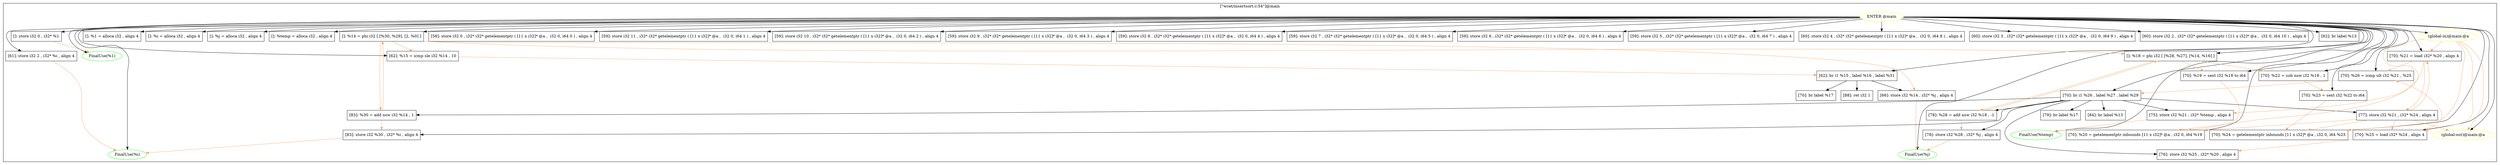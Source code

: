 digraph {
    subgraph cluster_3 {
        graph [label="[\"wcet/insertsort.c:54\"]@main"];
        -4611686018427387900 [label="(global-out)@main:@a"
                             ,color=yellow];
        -4611686018427387897 [label="FinalUse(%1)"
                             ,color=green];
        -4611686018427387896 [label="FinalUse(%i)"
                             ,color=green];
        -4611686018427387895 [label="FinalUse(%j)"
                             ,color=green];
        -4611686018427387894 [label="FinalUse(%temp)"
                             ,color=green];
        3 [label="ENTER @main"
          ,color=yellow];
        6 [label="[]: %1 = alloca i32 , align 4"
          ,shape=box];
        7 [label="[]: %i = alloca i32 , align 4"
          ,shape=box];
        8 [label="[]: %j = alloca i32 , align 4"
          ,shape=box];
        9 [label="[]: %temp = alloca i32 , align 4"
          ,shape=box];
        11 [label="[]: store i32 0 , i32* %1"
           ,shape=box];
        15 [label="[58]: store i32 0 , i32* i32* getelementptr ( [11 x i32]* @a ,  i32 0, i64 0 ) , align 4"
           ,shape=box];
        20 [label="[59]: store i32 11 , i32* i32* getelementptr ( [11 x i32]* @a ,  i32 0, i64 1 ) , align 4"
           ,shape=box];
        25 [label="[59]: store i32 10 , i32* i32* getelementptr ( [11 x i32]* @a ,  i32 0, i64 2 ) , align 4"
           ,shape=box];
        30 [label="[59]: store i32 9 , i32* i32* getelementptr ( [11 x i32]* @a ,  i32 0, i64 3 ) , align 4"
           ,shape=box];
        35 [label="[59]: store i32 8 , i32* i32* getelementptr ( [11 x i32]* @a ,  i32 0, i64 4 ) , align 4"
           ,shape=box];
        40 [label="[59]: store i32 7 , i32* i32* getelementptr ( [11 x i32]* @a ,  i32 0, i64 5 ) , align 4"
           ,shape=box];
        45 [label="[59]: store i32 6 , i32* i32* getelementptr ( [11 x i32]* @a ,  i32 0, i64 6 ) , align 4"
           ,shape=box];
        50 [label="[59]: store i32 5 , i32* i32* getelementptr ( [11 x i32]* @a ,  i32 0, i64 7 ) , align 4"
           ,shape=box];
        55 [label="[60]: store i32 4 , i32* i32* getelementptr ( [11 x i32]* @a ,  i32 0, i64 8 ) , align 4"
           ,shape=box];
        60 [label="[60]: store i32 3 , i32* i32* getelementptr ( [11 x i32]* @a ,  i32 0, i64 9 ) , align 4"
           ,shape=box];
        65 [label="[60]: store i32 2 , i32* i32* getelementptr ( [11 x i32]* @a ,  i32 0, i64 10 ) , align 4"
           ,shape=box];
        66 [label="[61]: store i32 2 , i32* %i , align 4"
           ,shape=box];
        67 [label="[62]: br label %13"
           ,shape=box];
        69 [label="[]: %14 = phi i32 [ [%30, %29], [2, %0] ]"
           ,shape=box];
        70 [label="[62]: %15 = icmp sle i32 %14 , 10"
           ,shape=box];
        71 [label="[62]: br i1 %15 , label %16 , label %31"
           ,shape=box];
        73 [label="[66]: store i32 %14 , i32* %j , align 4"
           ,shape=box];
        74 [label="[70]: br label %17"
           ,shape=box];
        76 [label="[]: %18 = phi i32 [ [%28, %27], [%14, %16] ]"
           ,shape=box];
        77 [label="[70]: %19 = sext i32 %18 to i64"
           ,shape=box];
        78 [label="[70]: %20 = getelementptr inbounds [11 x i32]* @a , i32 0, i64 %19"
           ,shape=box];
        79 [label="[70]: %21 = load i32* %20 , align 4"
           ,shape=box];
        80 [label="[70]: %22 = sub nsw i32 %18 , 1"
           ,shape=box];
        81 [label="[70]: %23 = sext i32 %22 to i64"
           ,shape=box];
        82 [label="[70]: %24 = getelementptr inbounds [11 x i32]* @a , i32 0, i64 %23"
           ,shape=box];
        83 [label="[70]: %25 = load i32* %24 , align 4"
           ,shape=box];
        84 [label="[70]: %26 = icmp ult i32 %21 , %25"
           ,shape=box];
        85 [label="[70]: br i1 %26 , label %27 , label %29"
           ,shape=box];
        87 [label="[75]: store i32 %21 , i32* %temp , align 4"
           ,shape=box];
        88 [label="[76]: store i32 %25 , i32* %20 , align 4"
           ,shape=box];
        89 [label="[77]: store i32 %21 , i32* %24 , align 4"
           ,shape=box];
        91 [label="[78]: %28 = add nsw i32 %18 , -1"
           ,shape=box];
        92 [label="[78]: store i32 %28 , i32* %j , align 4"
           ,shape=box];
        93 [label="[79]: br label %17"
           ,shape=box];
        95 [label="[83]: %30 = add nsw i32 %14 , 1"
           ,shape=box];
        96 [label="[83]: store i32 %30 , i32* %i , align 4"
           ,shape=box];
        97 [label="[84]: br label %13"
           ,shape=box];
        99 [label="[88]: ret i32 1"
           ,shape=box];
        4611686018427387900 [label="(global-in)@main:@a"
                            ,color=yellow];
    }
    3 -> -4611686018427387900 [color=black];
    3 -> -4611686018427387897 [color=black];
    3 -> -4611686018427387896 [color=black];
    3 -> -4611686018427387895 [color=black];
    3 -> -4611686018427387894 [color=black];
    3 -> 6 [color=black];
    3 -> 7 [color=black];
    3 -> 8 [color=black];
    3 -> 9 [color=black];
    3 -> 11 [color=black];
    3 -> 15 [color=black];
    3 -> 20 [color=black];
    3 -> 25 [color=black];
    3 -> 30 [color=black];
    3 -> 35 [color=black];
    3 -> 40 [color=black];
    3 -> 45 [color=black];
    3 -> 50 [color=black];
    3 -> 55 [color=black];
    3 -> 60 [color=black];
    3 -> 65 [color=black];
    3 -> 66 [color=black];
    3 -> 67 [color=black];
    3 -> 69 [color=black];
    3 -> 70 [color=black];
    3 -> 71 [color=black];
    3 -> 76 [color=black];
    3 -> 77 [color=black];
    3 -> 78 [color=black];
    3 -> 79 [color=black];
    3 -> 80 [color=black];
    3 -> 81 [color=black];
    3 -> 82 [color=black];
    3 -> 83 [color=black];
    3 -> 84 [color=black];
    3 -> 85 [color=black];
    3 -> 4611686018427387900 [color=black];
    11 -> -4611686018427387897 [color=sandybrown];
    66 -> -4611686018427387896 [color=sandybrown];
    69 -> 70 [color=sandybrown];
    69 -> 73 [color=sandybrown];
    69 -> 76 [color=sandybrown];
    69 -> 95 [color=sandybrown];
    70 -> 71 [color=sandybrown];
    71 -> 73 [color=black];
    71 -> 74 [color=black];
    71 -> 99 [color=black];
    73 -> -4611686018427387895 [color=sandybrown];
    76 -> 77 [color=sandybrown];
    76 -> 80 [color=sandybrown];
    76 -> 91 [color=sandybrown];
    77 -> 78 [color=sandybrown];
    79 -> 84 [color=sandybrown];
    79 -> 87 [color=sandybrown];
    79 -> 89 [color=sandybrown];
    80 -> 81 [color=sandybrown];
    81 -> 82 [color=sandybrown];
    83 -> 84 [color=sandybrown];
    83 -> 88 [color=sandybrown];
    84 -> 85 [color=sandybrown];
    85 -> 87 [color=black];
    85 -> 88 [color=black];
    85 -> 89 [color=black];
    85 -> 91 [color=black];
    85 -> 92 [color=black];
    85 -> 93 [color=black];
    85 -> 95 [color=black];
    85 -> 96 [color=black];
    85 -> 97 [color=black];
    87 -> -4611686018427387894 [color=sandybrown];
    89 -> -4611686018427387900 [color=sandybrown];
    89 -> 78 [color=sandybrown];
    89 -> 79 [color=sandybrown];
    89 -> 82 [color=sandybrown];
    89 -> 83 [color=sandybrown];
    91 -> 76 [color=sandybrown];
    91 -> 92 [color=sandybrown];
    92 -> -4611686018427387895 [color=sandybrown];
    95 -> 69 [color=sandybrown];
    95 -> 96 [color=sandybrown];
    96 -> -4611686018427387896 [color=sandybrown];
    4611686018427387900 -> -4611686018427387900 [color=sandybrown];
    4611686018427387900 -> 78 [color=sandybrown];
    4611686018427387900 -> 79 [color=sandybrown];
    4611686018427387900 -> 82 [color=sandybrown];
    4611686018427387900 -> 83 [color=sandybrown];
}